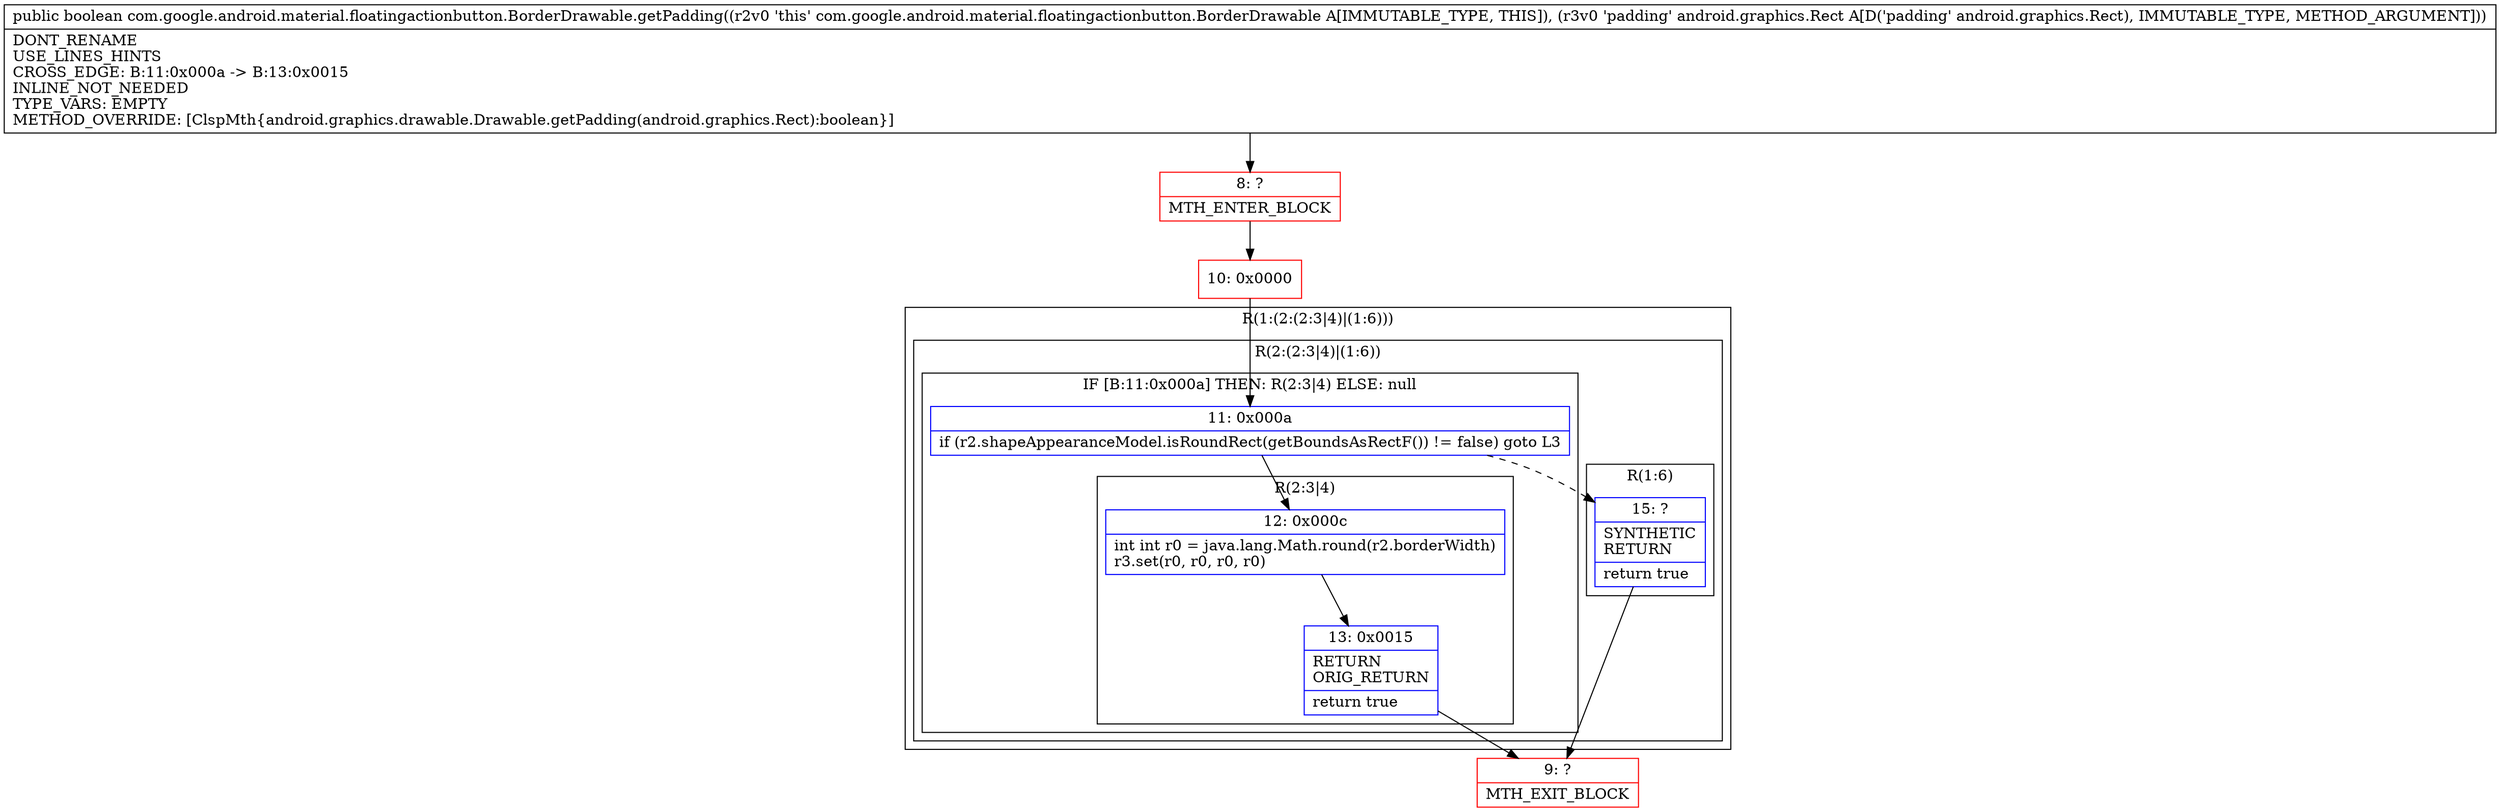 digraph "CFG forcom.google.android.material.floatingactionbutton.BorderDrawable.getPadding(Landroid\/graphics\/Rect;)Z" {
subgraph cluster_Region_684810152 {
label = "R(1:(2:(2:3|4)|(1:6)))";
node [shape=record,color=blue];
subgraph cluster_Region_750116482 {
label = "R(2:(2:3|4)|(1:6))";
node [shape=record,color=blue];
subgraph cluster_IfRegion_1044837157 {
label = "IF [B:11:0x000a] THEN: R(2:3|4) ELSE: null";
node [shape=record,color=blue];
Node_11 [shape=record,label="{11\:\ 0x000a|if (r2.shapeAppearanceModel.isRoundRect(getBoundsAsRectF()) != false) goto L3\l}"];
subgraph cluster_Region_1373020727 {
label = "R(2:3|4)";
node [shape=record,color=blue];
Node_12 [shape=record,label="{12\:\ 0x000c|int int r0 = java.lang.Math.round(r2.borderWidth)\lr3.set(r0, r0, r0, r0)\l}"];
Node_13 [shape=record,label="{13\:\ 0x0015|RETURN\lORIG_RETURN\l|return true\l}"];
}
}
subgraph cluster_Region_1862509301 {
label = "R(1:6)";
node [shape=record,color=blue];
Node_15 [shape=record,label="{15\:\ ?|SYNTHETIC\lRETURN\l|return true\l}"];
}
}
}
Node_8 [shape=record,color=red,label="{8\:\ ?|MTH_ENTER_BLOCK\l}"];
Node_10 [shape=record,color=red,label="{10\:\ 0x0000}"];
Node_9 [shape=record,color=red,label="{9\:\ ?|MTH_EXIT_BLOCK\l}"];
MethodNode[shape=record,label="{public boolean com.google.android.material.floatingactionbutton.BorderDrawable.getPadding((r2v0 'this' com.google.android.material.floatingactionbutton.BorderDrawable A[IMMUTABLE_TYPE, THIS]), (r3v0 'padding' android.graphics.Rect A[D('padding' android.graphics.Rect), IMMUTABLE_TYPE, METHOD_ARGUMENT]))  | DONT_RENAME\lUSE_LINES_HINTS\lCROSS_EDGE: B:11:0x000a \-\> B:13:0x0015\lINLINE_NOT_NEEDED\lTYPE_VARS: EMPTY\lMETHOD_OVERRIDE: [ClspMth\{android.graphics.drawable.Drawable.getPadding(android.graphics.Rect):boolean\}]\l}"];
MethodNode -> Node_8;Node_11 -> Node_12;
Node_11 -> Node_15[style=dashed];
Node_12 -> Node_13;
Node_13 -> Node_9;
Node_15 -> Node_9;
Node_8 -> Node_10;
Node_10 -> Node_11;
}

